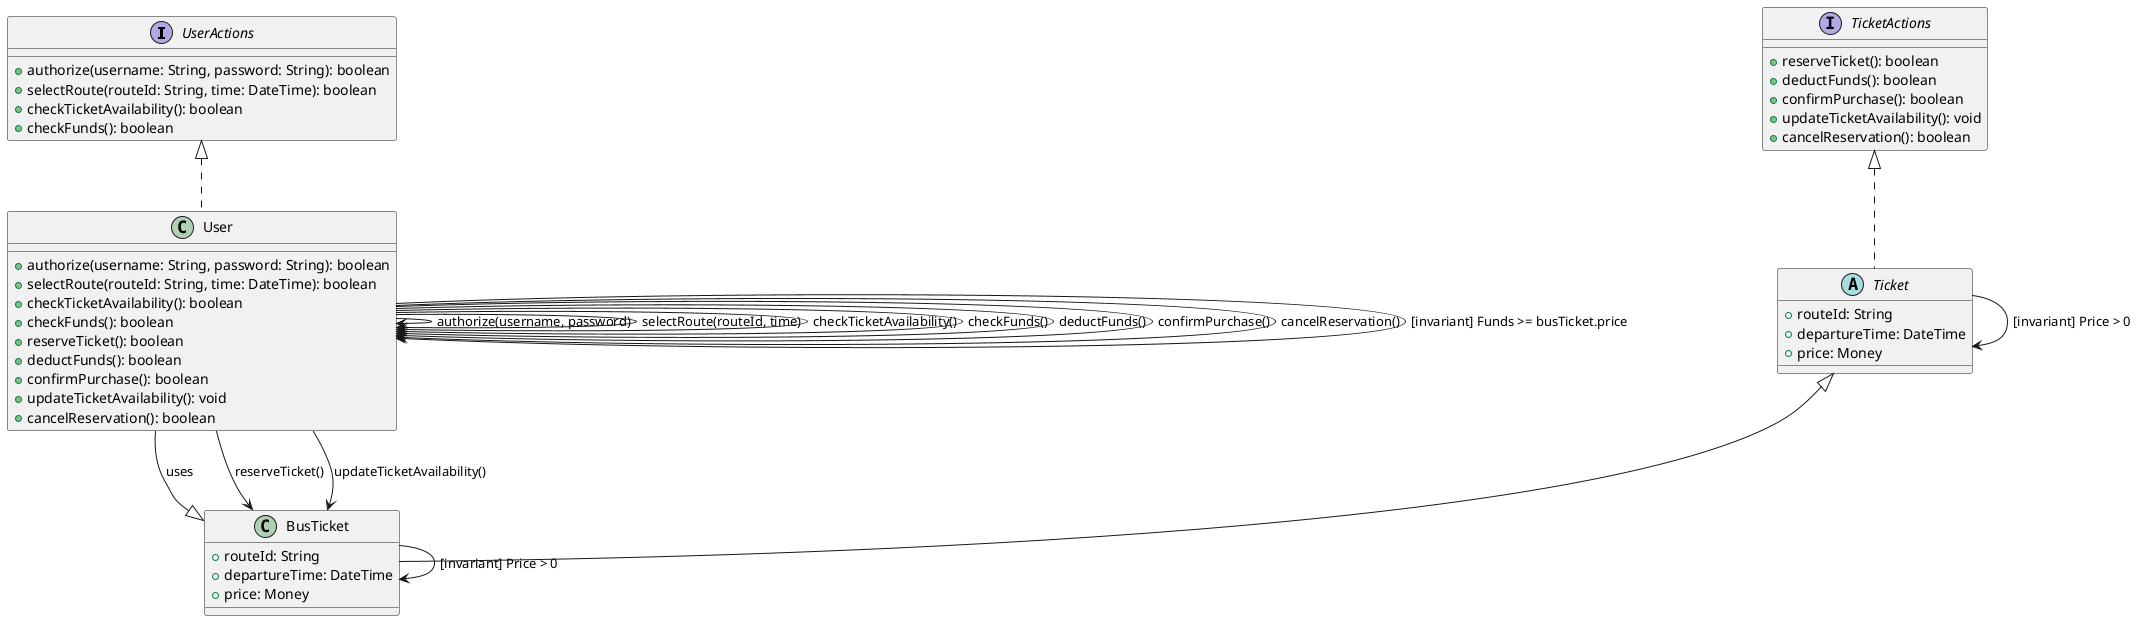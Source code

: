 @startuml
' Интерфейсы
' действия пользователя
interface UserActions {
' авторизациия пользователя
  +authorize(username: String, password: String): boolean
' выбор маршрута
  +selectRoute(routeId: String, time: DateTime): boolean
' проверка доступности билета
  +checkTicketAvailability(): boolean
' проверка наличия денежных средств у пользователя
  +checkFunds(): boolean
}

' действия с билетом
interface TicketActions {
' резервирование билета
  +reserveTicket(): boolean
' списание средств
  +deductFunds(): boolean
' подтверждение покупки
  +confirmPurchase(): boolean
' обновление информации о наличии билета
  +updateTicketAvailability(): void
' отмена резервирования
  +cancelReservation(): boolean
}

' Классы и операции
' класс, представляющий пользователя системы.
class User implements UserActions {
' предусловия ----->
  +authorize(username: String, password: String): boolean
  +selectRoute(routeId: String, time: DateTime): boolean
  +checkTicketAvailability(): boolean
  +checkFunds(): boolean
' <------- предусловия
'постусловия ------>
  +reserveTicket(): boolean
  +deductFunds(): boolean
  +confirmPurchase(): boolean
  +updateTicketAvailability(): void
  +cancelReservation(): boolean
'<-------- постусловия
}

' Абстрактный класс и наследование

abstract class Ticket implements TicketActions {
  +routeId: String
  +departureTime: DateTime
  +price: Money
}

User --|> BusTicket : uses

' класс предоставляет информацию о билете на автобус
class BusTicket extends Ticket {

' номер маршрута
  +routeId: String
' время отправления
  +departureTime: DateTime
' стоимость билета
  +price: Money
}

' Предусловия

User --> User : authorize(username, password)
User --> User : selectRoute(routeId, time)
User --> User : checkTicketAvailability()
User --> User : checkFunds()

User --> BusTicket : reserveTicket()

' Постусловия

User --> User : deductFunds()
User --> User : confirmPurchase()
User --> BusTicket : updateTicketAvailability()

User --> User : cancelReservation()

' Инварианты
' сумма средств на счёте больше или равно стоимости билета
User --> User : [invariant] Funds >= busTicket.price
' стоимость билета на автобус больше нуля
BusTicket ---> BusTicket : [invariant] Price > 0
' стоимость билета всегда больше нуля
Ticket ---> Ticket : [invariant] Price > 0
@enduml